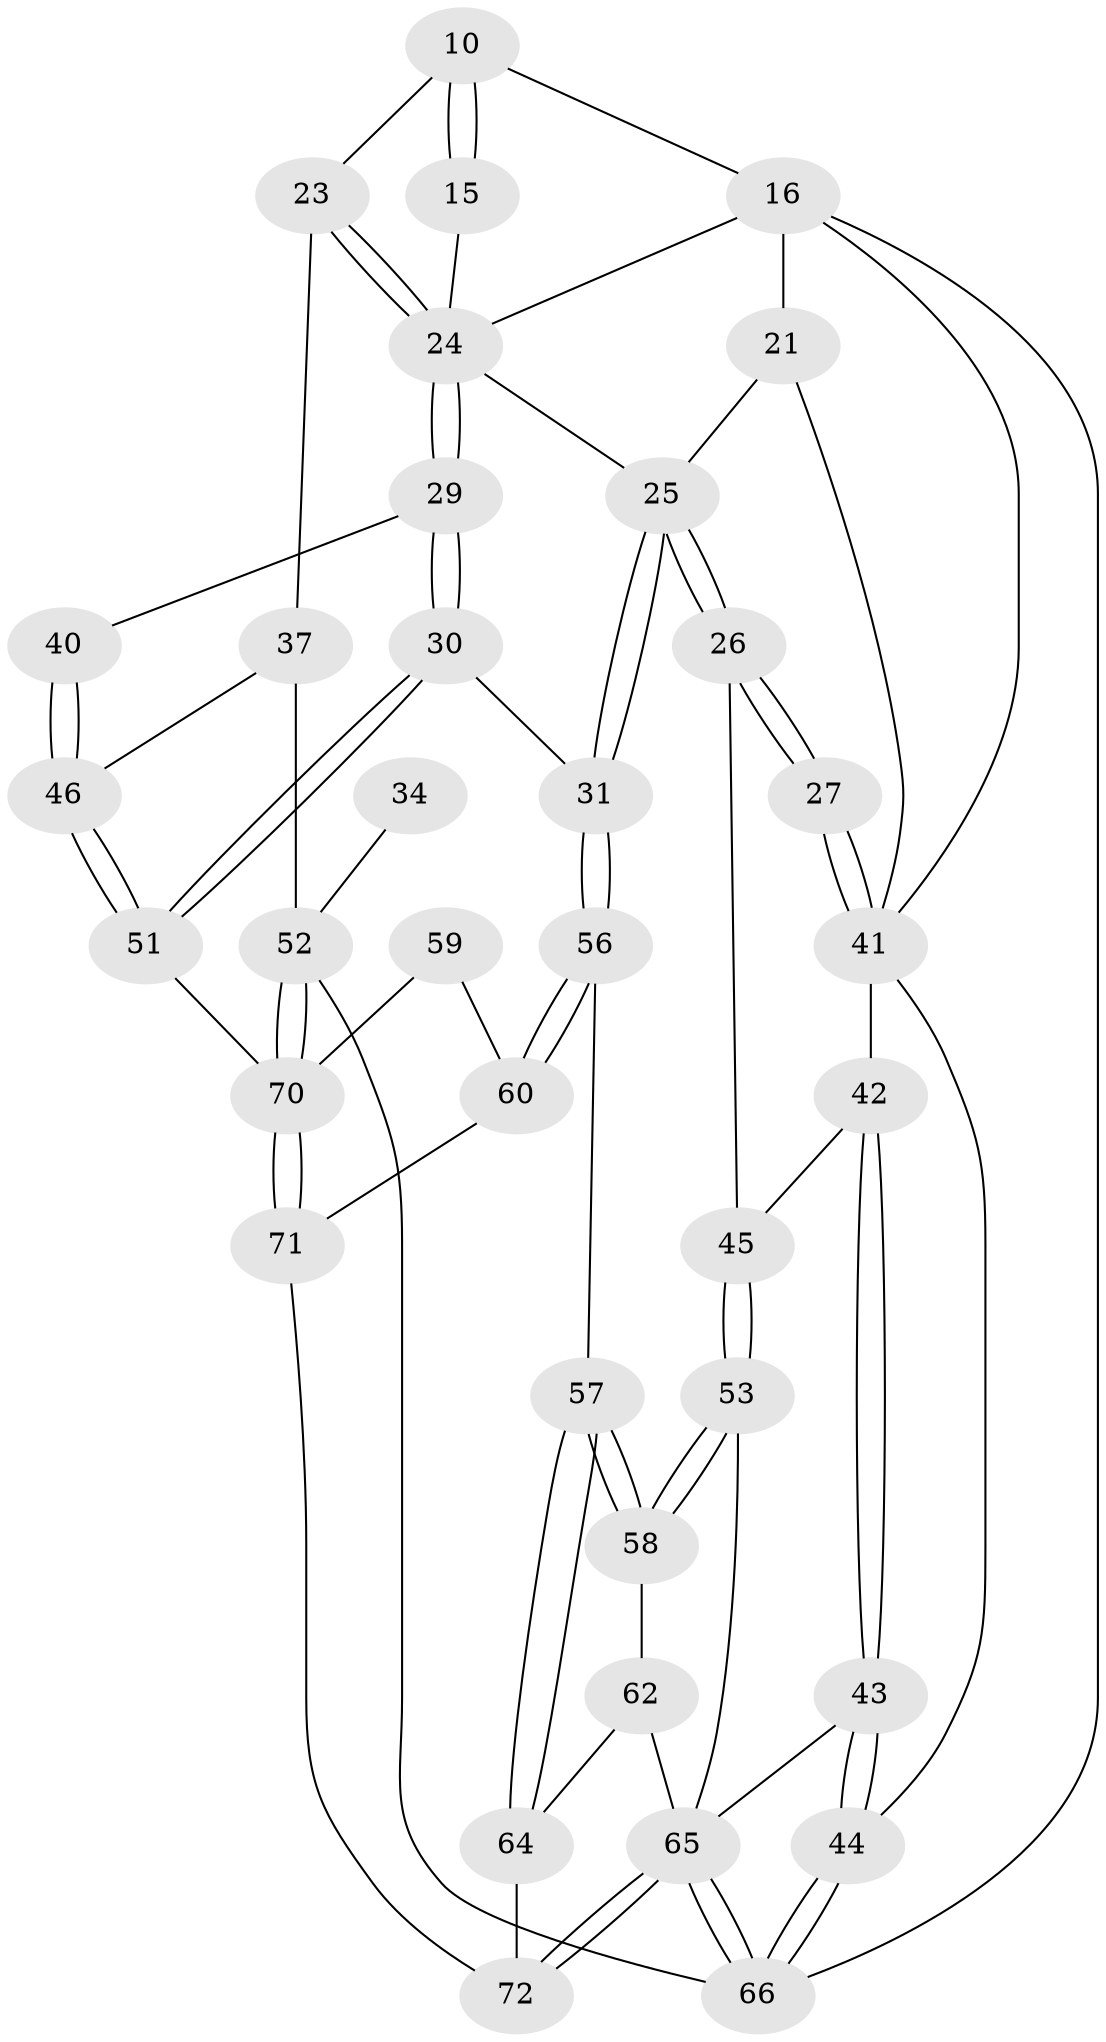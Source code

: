 // original degree distribution, {3: 0.027777777777777776, 6: 0.2222222222222222, 5: 0.5, 4: 0.25}
// Generated by graph-tools (version 1.1) at 2025/01/03/09/25 05:01:28]
// undirected, 36 vertices, 81 edges
graph export_dot {
graph [start="1"]
  node [color=gray90,style=filled];
  10 [pos="+0.7826987596692383+0",super="+9"];
  15 [pos="+0.6952829428244982+0.10159721994545415"];
  16 [pos="+0.2971160401449748+0",super="+12"];
  21 [pos="+0.31092716075883314+0.23249334090461996",super="+20"];
  23 [pos="+0.7430413115558803+0.22492632832531592",super="+8"];
  24 [pos="+0.7002288589944632+0.22796673885891575",super="+14"];
  25 [pos="+0.5345690229830579+0.4525985808709974",super="+22"];
  26 [pos="+0.32267318227185565+0.40208658661841096"];
  27 [pos="+0.32168609522521785+0.40096118119267016"];
  29 [pos="+0.6294577289503976+0.4180562872019854"];
  30 [pos="+0.5788587896213427+0.4440789514866204"];
  31 [pos="+0.5472362872699351+0.45842554742624136"];
  34 [pos="+1+0.22229096834711162"];
  37 [pos="+0.8918700132632389+0.476189882967028",super="+36+33"];
  40 [pos="+0.6579242931066503+0.42534591427549834"];
  41 [pos="+0.09260879692378246+0.4915559583809436",super="+18+28"];
  42 [pos="+0.0801694462544926+0.5484343879932585"];
  43 [pos="+0+0.6543423503223352"];
  44 [pos="+0+0.6531611496323727",super="+19"];
  45 [pos="+0.26216391088161956+0.5182173190620146"];
  46 [pos="+0.8134659680974073+0.6616348546127427",super="+38+39"];
  51 [pos="+0.812739359555247+0.6868083153323894"];
  52 [pos="+1+1",super="+48+47+35+6"];
  53 [pos="+0.258114146640333+0.536812047868512"];
  56 [pos="+0.5452208165771275+0.6952433814759291"];
  57 [pos="+0.48298011531239887+0.7425177098250991"];
  58 [pos="+0.33697185869611973+0.7122508207297387"];
  59 [pos="+0.6848109439716046+0.7731150097497423"];
  60 [pos="+0.6677846121049927+0.7743617298614643"];
  62 [pos="+0.23357619416153486+0.8814847414984415",super="+61"];
  64 [pos="+0.47162461967406266+0.7705679569870597"];
  65 [pos="+0.13052988179456762+1",super="+63+54"];
  66 [pos="+0+1",super="+3"];
  70 [pos="+0.8781567729103665+1",super="+67"];
  71 [pos="+0.7086709668958815+1",super="+68"];
  72 [pos="+0.25777767239435134+1",super="+69"];
  10 -- 15 [weight=2];
  10 -- 15;
  10 -- 23;
  10 -- 16;
  15 -- 24;
  16 -- 21 [weight=2];
  16 -- 66;
  16 -- 24;
  16 -- 41;
  21 -- 25;
  21 -- 41;
  23 -- 24;
  23 -- 24;
  23 -- 37 [weight=2];
  24 -- 29;
  24 -- 29;
  24 -- 25;
  25 -- 26;
  25 -- 26;
  25 -- 31;
  25 -- 31;
  26 -- 27;
  26 -- 27;
  26 -- 45;
  27 -- 41 [weight=2];
  27 -- 41;
  29 -- 30;
  29 -- 30;
  29 -- 40;
  30 -- 31;
  30 -- 51;
  30 -- 51;
  31 -- 56;
  31 -- 56;
  34 -- 52 [weight=3];
  37 -- 52 [weight=3];
  37 -- 46 [weight=2];
  40 -- 46 [weight=2];
  40 -- 46;
  41 -- 42;
  41 -- 44;
  42 -- 43;
  42 -- 43;
  42 -- 45;
  43 -- 44;
  43 -- 44;
  43 -- 65;
  44 -- 66 [weight=2];
  44 -- 66;
  45 -- 53;
  45 -- 53;
  46 -- 51;
  46 -- 51;
  51 -- 70;
  52 -- 70 [weight=2];
  52 -- 70;
  52 -- 66 [weight=2];
  53 -- 58;
  53 -- 58;
  53 -- 65;
  56 -- 57;
  56 -- 60;
  56 -- 60;
  57 -- 58;
  57 -- 58;
  57 -- 64;
  57 -- 64;
  58 -- 62;
  59 -- 60;
  59 -- 70 [weight=2];
  60 -- 71;
  62 -- 64;
  62 -- 65 [weight=2];
  64 -- 72;
  65 -- 66;
  65 -- 66;
  65 -- 72;
  65 -- 72;
  70 -- 71;
  70 -- 71;
  71 -- 72 [weight=2];
}
